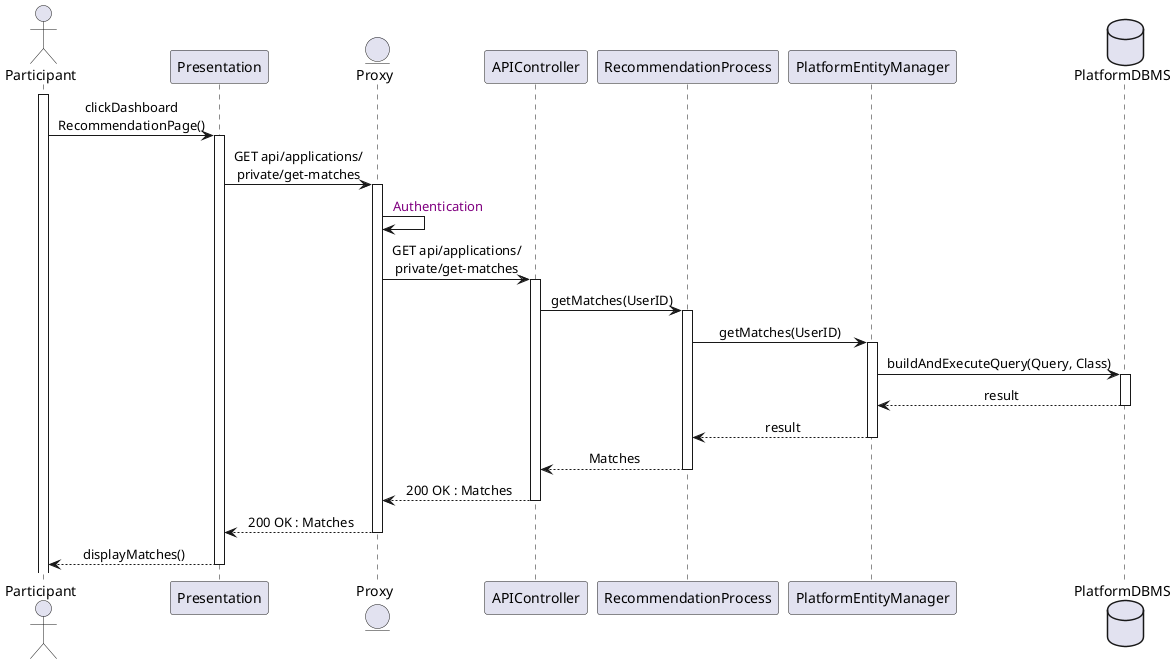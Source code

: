 @startuml 14ParticipantSeesMatches
skinparam sequenceMessageAlign center
actor       Participant
participant Presentation
entity      Proxy
participant APIController
participant RecommendationProcess
participant PlatformEntityManager
database    PlatformDBMS

activate Participant
Participant -> Presentation : clickDashboard\nRecommendationPage()
activate Presentation
Presentation -> Proxy : GET api/applications/\nprivate/get-matches
activate Proxy
Proxy -> Proxy : <color:purple> Authentication
Proxy -> APIController : GET api/applications/\nprivate/get-matches
activate APIController
APIController -> RecommendationProcess : getMatches(UserID)
activate RecommendationProcess
RecommendationProcess -> PlatformEntityManager : getMatches(UserID)
activate PlatformEntityManager
PlatformEntityManager -> PlatformDBMS : buildAndExecuteQuery(Query, Class)
activate PlatformDBMS
PlatformDBMS --> PlatformEntityManager : result
deactivate PlatformDBMS
PlatformEntityManager --> RecommendationProcess : result
deactivate PlatformEntityManager
RecommendationProcess --> APIController : Matches
deactivate RecommendationProcess
APIController --> Proxy : 200 OK : Matches
deactivate APIController
Proxy --> Presentation : 200 OK : Matches
deactivate Proxy
Presentation --> Participant : displayMatches()
deactivate Presentation
@enduml


